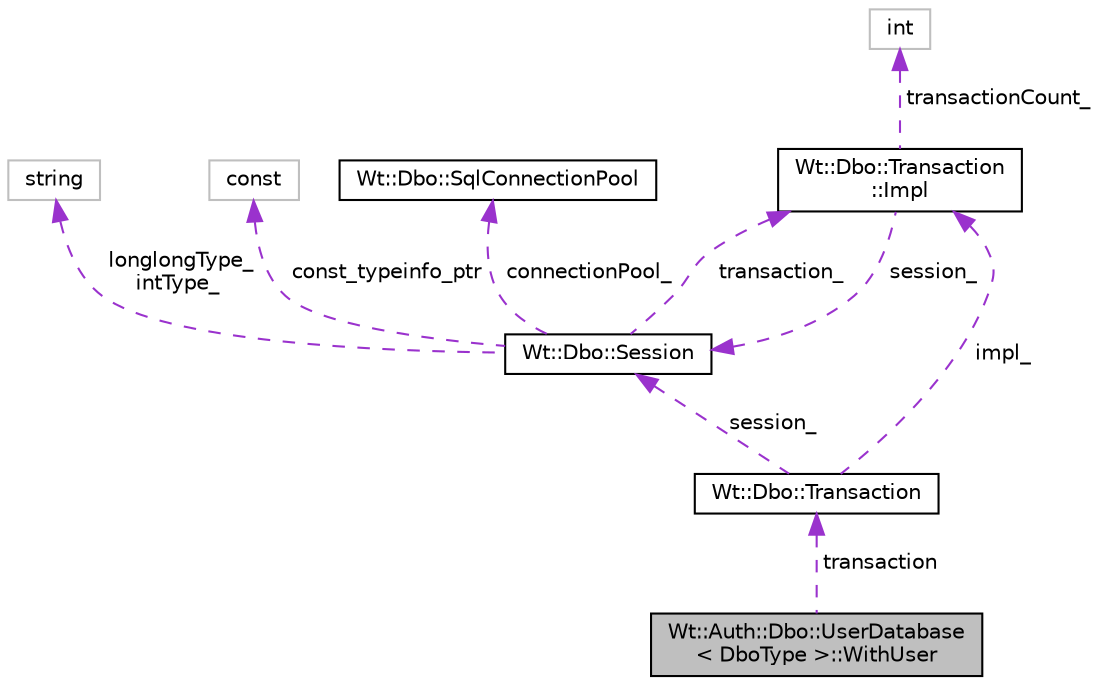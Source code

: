 digraph "Wt::Auth::Dbo::UserDatabase&lt; DboType &gt;::WithUser"
{
 // LATEX_PDF_SIZE
  edge [fontname="Helvetica",fontsize="10",labelfontname="Helvetica",labelfontsize="10"];
  node [fontname="Helvetica",fontsize="10",shape=record];
  Node1 [label="Wt::Auth::Dbo::UserDatabase\l\< DboType \>::WithUser",height=0.2,width=0.4,color="black", fillcolor="grey75", style="filled", fontcolor="black",tooltip=" "];
  Node2 -> Node1 [dir="back",color="darkorchid3",fontsize="10",style="dashed",label=" transaction" ];
  Node2 [label="Wt::Dbo::Transaction",height=0.2,width=0.4,color="black", fillcolor="white", style="filled",URL="$classWt_1_1Dbo_1_1Transaction.html",tooltip="A database transaction."];
  Node3 -> Node2 [dir="back",color="darkorchid3",fontsize="10",style="dashed",label=" impl_" ];
  Node3 [label="Wt::Dbo::Transaction\l::Impl",height=0.2,width=0.4,color="black", fillcolor="white", style="filled",URL="$structWt_1_1Dbo_1_1Transaction_1_1Impl.html",tooltip=" "];
  Node4 -> Node3 [dir="back",color="darkorchid3",fontsize="10",style="dashed",label=" transactionCount_" ];
  Node4 [label="int",height=0.2,width=0.4,color="grey75", fillcolor="white", style="filled",tooltip=" "];
  Node5 -> Node3 [dir="back",color="darkorchid3",fontsize="10",style="dashed",label=" session_" ];
  Node5 [label="Wt::Dbo::Session",height=0.2,width=0.4,color="black", fillcolor="white", style="filled",URL="$classWt_1_1Dbo_1_1Session.html",tooltip="A database session."];
  Node3 -> Node5 [dir="back",color="darkorchid3",fontsize="10",style="dashed",label=" transaction_" ];
  Node6 -> Node5 [dir="back",color="darkorchid3",fontsize="10",style="dashed",label=" longlongType_\nintType_" ];
  Node6 [label="string",height=0.2,width=0.4,color="grey75", fillcolor="white", style="filled",tooltip=" "];
  Node7 -> Node5 [dir="back",color="darkorchid3",fontsize="10",style="dashed",label=" const_typeinfo_ptr" ];
  Node7 [label="const",height=0.2,width=0.4,color="grey75", fillcolor="white", style="filled",tooltip=" "];
  Node8 -> Node5 [dir="back",color="darkorchid3",fontsize="10",style="dashed",label=" connectionPool_" ];
  Node8 [label="Wt::Dbo::SqlConnectionPool",height=0.2,width=0.4,color="black", fillcolor="white", style="filled",URL="$classWt_1_1Dbo_1_1SqlConnectionPool.html",tooltip="Abstract base class for a SQL connection pool."];
  Node5 -> Node2 [dir="back",color="darkorchid3",fontsize="10",style="dashed",label=" session_" ];
}
